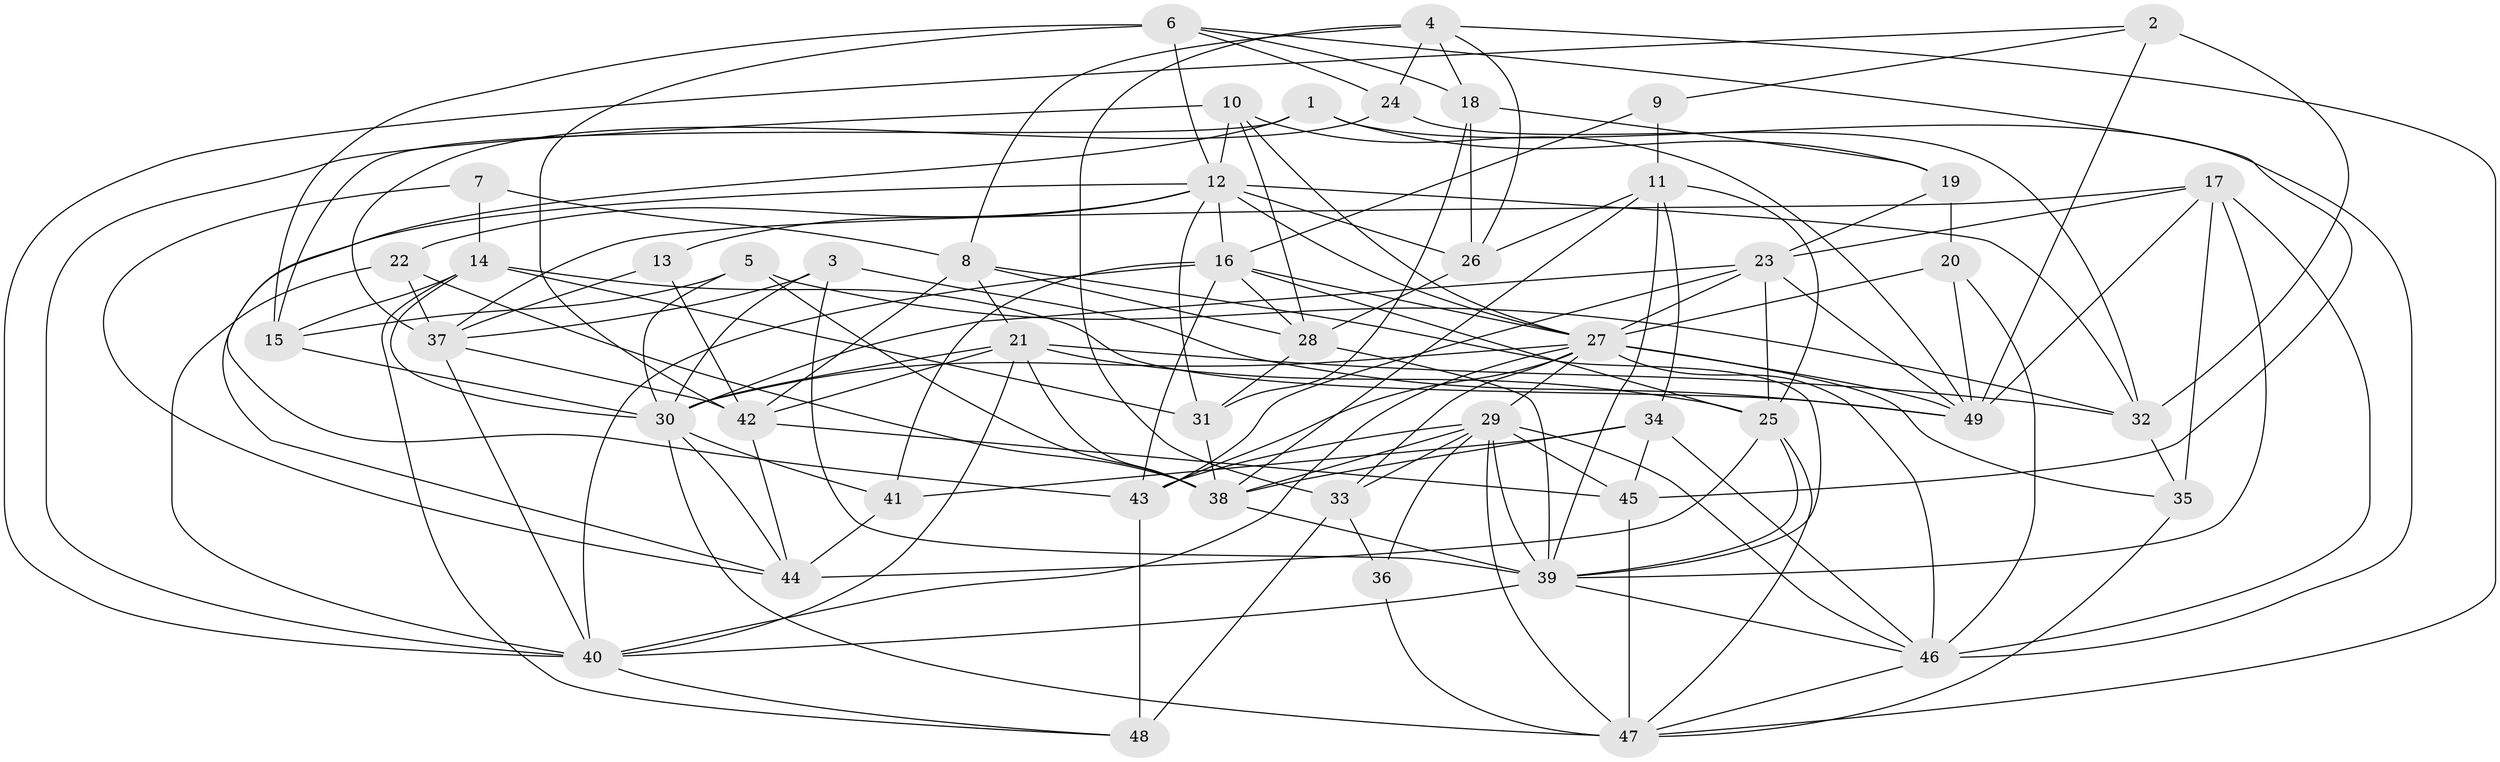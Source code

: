 // original degree distribution, {7: 0.040983606557377046, 5: 0.18032786885245902, 2: 0.11475409836065574, 3: 0.319672131147541, 4: 0.2540983606557377, 6: 0.05737704918032787, 8: 0.03278688524590164}
// Generated by graph-tools (version 1.1) at 2025/37/03/04/25 23:37:05]
// undirected, 49 vertices, 146 edges
graph export_dot {
  node [color=gray90,style=filled];
  1;
  2;
  3;
  4;
  5;
  6;
  7;
  8;
  9;
  10;
  11;
  12;
  13;
  14;
  15;
  16;
  17;
  18;
  19;
  20;
  21;
  22;
  23;
  24;
  25;
  26;
  27;
  28;
  29;
  30;
  31;
  32;
  33;
  34;
  35;
  36;
  37;
  38;
  39;
  40;
  41;
  42;
  43;
  44;
  45;
  46;
  47;
  48;
  49;
  1 -- 15 [weight=1.0];
  1 -- 19 [weight=1.0];
  1 -- 43 [weight=1.0];
  1 -- 46 [weight=1.0];
  2 -- 9 [weight=1.0];
  2 -- 32 [weight=2.0];
  2 -- 40 [weight=1.0];
  2 -- 49 [weight=1.0];
  3 -- 30 [weight=1.0];
  3 -- 37 [weight=1.0];
  3 -- 39 [weight=1.0];
  3 -- 49 [weight=2.0];
  4 -- 8 [weight=1.0];
  4 -- 18 [weight=1.0];
  4 -- 24 [weight=1.0];
  4 -- 26 [weight=1.0];
  4 -- 33 [weight=1.0];
  4 -- 47 [weight=1.0];
  5 -- 15 [weight=1.0];
  5 -- 30 [weight=1.0];
  5 -- 32 [weight=1.0];
  5 -- 38 [weight=1.0];
  6 -- 12 [weight=1.0];
  6 -- 15 [weight=2.0];
  6 -- 18 [weight=1.0];
  6 -- 24 [weight=1.0];
  6 -- 42 [weight=1.0];
  6 -- 45 [weight=1.0];
  7 -- 8 [weight=1.0];
  7 -- 14 [weight=1.0];
  7 -- 44 [weight=1.0];
  8 -- 21 [weight=1.0];
  8 -- 28 [weight=1.0];
  8 -- 39 [weight=1.0];
  8 -- 42 [weight=1.0];
  9 -- 11 [weight=1.0];
  9 -- 16 [weight=1.0];
  10 -- 12 [weight=1.0];
  10 -- 27 [weight=2.0];
  10 -- 28 [weight=1.0];
  10 -- 40 [weight=1.0];
  10 -- 49 [weight=1.0];
  11 -- 25 [weight=1.0];
  11 -- 26 [weight=1.0];
  11 -- 34 [weight=1.0];
  11 -- 38 [weight=1.0];
  11 -- 39 [weight=1.0];
  12 -- 13 [weight=1.0];
  12 -- 16 [weight=1.0];
  12 -- 22 [weight=1.0];
  12 -- 26 [weight=1.0];
  12 -- 27 [weight=1.0];
  12 -- 31 [weight=1.0];
  12 -- 32 [weight=1.0];
  12 -- 44 [weight=1.0];
  13 -- 37 [weight=2.0];
  13 -- 42 [weight=1.0];
  14 -- 15 [weight=1.0];
  14 -- 30 [weight=1.0];
  14 -- 31 [weight=1.0];
  14 -- 48 [weight=1.0];
  14 -- 49 [weight=1.0];
  15 -- 30 [weight=1.0];
  16 -- 25 [weight=1.0];
  16 -- 27 [weight=1.0];
  16 -- 28 [weight=1.0];
  16 -- 40 [weight=1.0];
  16 -- 41 [weight=2.0];
  16 -- 43 [weight=1.0];
  17 -- 23 [weight=1.0];
  17 -- 35 [weight=1.0];
  17 -- 37 [weight=1.0];
  17 -- 39 [weight=1.0];
  17 -- 46 [weight=1.0];
  17 -- 49 [weight=1.0];
  18 -- 19 [weight=1.0];
  18 -- 26 [weight=1.0];
  18 -- 31 [weight=1.0];
  19 -- 20 [weight=1.0];
  19 -- 23 [weight=1.0];
  20 -- 27 [weight=1.0];
  20 -- 46 [weight=1.0];
  20 -- 49 [weight=1.0];
  21 -- 25 [weight=1.0];
  21 -- 30 [weight=1.0];
  21 -- 32 [weight=1.0];
  21 -- 38 [weight=2.0];
  21 -- 40 [weight=1.0];
  21 -- 42 [weight=1.0];
  22 -- 37 [weight=1.0];
  22 -- 38 [weight=1.0];
  22 -- 40 [weight=1.0];
  23 -- 25 [weight=2.0];
  23 -- 27 [weight=1.0];
  23 -- 30 [weight=1.0];
  23 -- 43 [weight=1.0];
  23 -- 49 [weight=1.0];
  24 -- 32 [weight=1.0];
  24 -- 37 [weight=1.0];
  25 -- 39 [weight=1.0];
  25 -- 44 [weight=2.0];
  25 -- 47 [weight=1.0];
  26 -- 28 [weight=2.0];
  27 -- 29 [weight=1.0];
  27 -- 30 [weight=1.0];
  27 -- 33 [weight=1.0];
  27 -- 35 [weight=1.0];
  27 -- 40 [weight=1.0];
  27 -- 43 [weight=1.0];
  27 -- 46 [weight=1.0];
  27 -- 49 [weight=1.0];
  28 -- 31 [weight=1.0];
  28 -- 39 [weight=1.0];
  29 -- 33 [weight=1.0];
  29 -- 36 [weight=1.0];
  29 -- 38 [weight=2.0];
  29 -- 39 [weight=1.0];
  29 -- 43 [weight=1.0];
  29 -- 45 [weight=1.0];
  29 -- 46 [weight=1.0];
  29 -- 47 [weight=1.0];
  30 -- 41 [weight=1.0];
  30 -- 44 [weight=1.0];
  30 -- 47 [weight=2.0];
  31 -- 38 [weight=1.0];
  32 -- 35 [weight=1.0];
  33 -- 36 [weight=1.0];
  33 -- 48 [weight=1.0];
  34 -- 38 [weight=1.0];
  34 -- 41 [weight=1.0];
  34 -- 45 [weight=1.0];
  34 -- 46 [weight=1.0];
  35 -- 47 [weight=1.0];
  36 -- 47 [weight=1.0];
  37 -- 40 [weight=1.0];
  37 -- 42 [weight=2.0];
  38 -- 39 [weight=1.0];
  39 -- 40 [weight=1.0];
  39 -- 46 [weight=1.0];
  40 -- 48 [weight=2.0];
  41 -- 44 [weight=1.0];
  42 -- 44 [weight=1.0];
  42 -- 45 [weight=1.0];
  43 -- 48 [weight=3.0];
  45 -- 47 [weight=1.0];
  46 -- 47 [weight=1.0];
}
